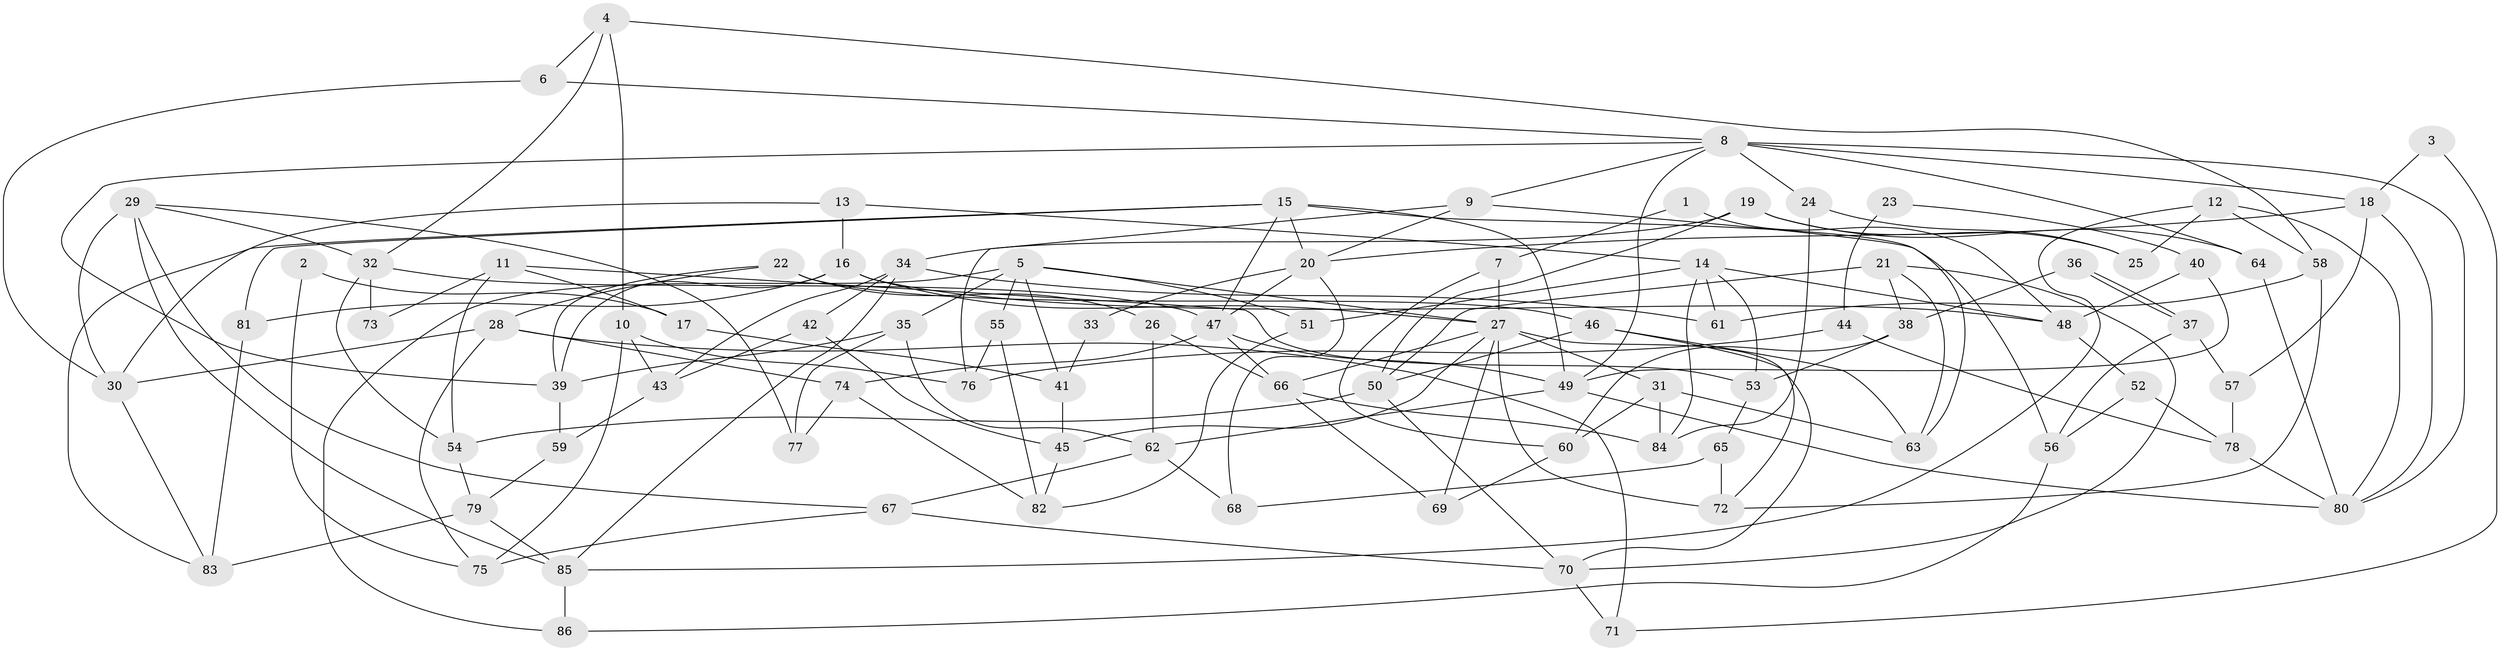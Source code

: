 // coarse degree distribution, {2: 0.18604651162790697, 14: 0.023255813953488372, 6: 0.11627906976744186, 3: 0.13953488372093023, 8: 0.09302325581395349, 7: 0.046511627906976744, 4: 0.16279069767441862, 5: 0.13953488372093023, 10: 0.046511627906976744, 11: 0.023255813953488372, 9: 0.023255813953488372}
// Generated by graph-tools (version 1.1) at 2025/51/03/04/25 22:51:11]
// undirected, 86 vertices, 172 edges
graph export_dot {
  node [color=gray90,style=filled];
  1;
  2;
  3;
  4;
  5;
  6;
  7;
  8;
  9;
  10;
  11;
  12;
  13;
  14;
  15;
  16;
  17;
  18;
  19;
  20;
  21;
  22;
  23;
  24;
  25;
  26;
  27;
  28;
  29;
  30;
  31;
  32;
  33;
  34;
  35;
  36;
  37;
  38;
  39;
  40;
  41;
  42;
  43;
  44;
  45;
  46;
  47;
  48;
  49;
  50;
  51;
  52;
  53;
  54;
  55;
  56;
  57;
  58;
  59;
  60;
  61;
  62;
  63;
  64;
  65;
  66;
  67;
  68;
  69;
  70;
  71;
  72;
  73;
  74;
  75;
  76;
  77;
  78;
  79;
  80;
  81;
  82;
  83;
  84;
  85;
  86;
  1 -- 7;
  1 -- 48;
  2 -- 75;
  2 -- 17;
  3 -- 18;
  3 -- 71;
  4 -- 32;
  4 -- 6;
  4 -- 10;
  4 -- 58;
  5 -- 27;
  5 -- 35;
  5 -- 41;
  5 -- 51;
  5 -- 55;
  5 -- 86;
  6 -- 30;
  6 -- 8;
  7 -- 27;
  7 -- 60;
  8 -- 64;
  8 -- 24;
  8 -- 9;
  8 -- 18;
  8 -- 39;
  8 -- 49;
  8 -- 80;
  9 -- 20;
  9 -- 63;
  9 -- 76;
  10 -- 76;
  10 -- 43;
  10 -- 75;
  11 -- 54;
  11 -- 53;
  11 -- 17;
  11 -- 73;
  12 -- 58;
  12 -- 80;
  12 -- 25;
  12 -- 85;
  13 -- 14;
  13 -- 30;
  13 -- 16;
  14 -- 48;
  14 -- 53;
  14 -- 51;
  14 -- 61;
  14 -- 84;
  15 -- 49;
  15 -- 47;
  15 -- 20;
  15 -- 56;
  15 -- 81;
  15 -- 83;
  16 -- 39;
  16 -- 27;
  16 -- 48;
  16 -- 81;
  17 -- 41;
  18 -- 80;
  18 -- 20;
  18 -- 57;
  19 -- 50;
  19 -- 34;
  19 -- 25;
  19 -- 64;
  20 -- 33;
  20 -- 47;
  20 -- 68;
  21 -- 70;
  21 -- 63;
  21 -- 38;
  21 -- 50;
  22 -- 28;
  22 -- 39;
  22 -- 26;
  22 -- 46;
  23 -- 40;
  23 -- 44;
  24 -- 84;
  24 -- 25;
  26 -- 66;
  26 -- 62;
  27 -- 72;
  27 -- 31;
  27 -- 45;
  27 -- 66;
  27 -- 69;
  27 -- 70;
  28 -- 30;
  28 -- 75;
  28 -- 71;
  28 -- 74;
  29 -- 85;
  29 -- 67;
  29 -- 30;
  29 -- 32;
  29 -- 77;
  30 -- 83;
  31 -- 63;
  31 -- 60;
  31 -- 84;
  32 -- 47;
  32 -- 54;
  32 -- 73;
  33 -- 41;
  34 -- 42;
  34 -- 43;
  34 -- 61;
  34 -- 85;
  35 -- 62;
  35 -- 77;
  35 -- 39;
  36 -- 38;
  36 -- 37;
  36 -- 37;
  37 -- 56;
  37 -- 57;
  38 -- 60;
  38 -- 53;
  39 -- 59;
  40 -- 49;
  40 -- 48;
  41 -- 45;
  42 -- 45;
  42 -- 43;
  43 -- 59;
  44 -- 78;
  44 -- 76;
  45 -- 82;
  46 -- 50;
  46 -- 63;
  46 -- 72;
  47 -- 66;
  47 -- 49;
  47 -- 74;
  48 -- 52;
  49 -- 62;
  49 -- 80;
  50 -- 54;
  50 -- 70;
  51 -- 82;
  52 -- 56;
  52 -- 78;
  53 -- 65;
  54 -- 79;
  55 -- 82;
  55 -- 76;
  56 -- 86;
  57 -- 78;
  58 -- 61;
  58 -- 72;
  59 -- 79;
  60 -- 69;
  62 -- 67;
  62 -- 68;
  64 -- 80;
  65 -- 72;
  65 -- 68;
  66 -- 84;
  66 -- 69;
  67 -- 70;
  67 -- 75;
  70 -- 71;
  74 -- 77;
  74 -- 82;
  78 -- 80;
  79 -- 85;
  79 -- 83;
  81 -- 83;
  85 -- 86;
}
